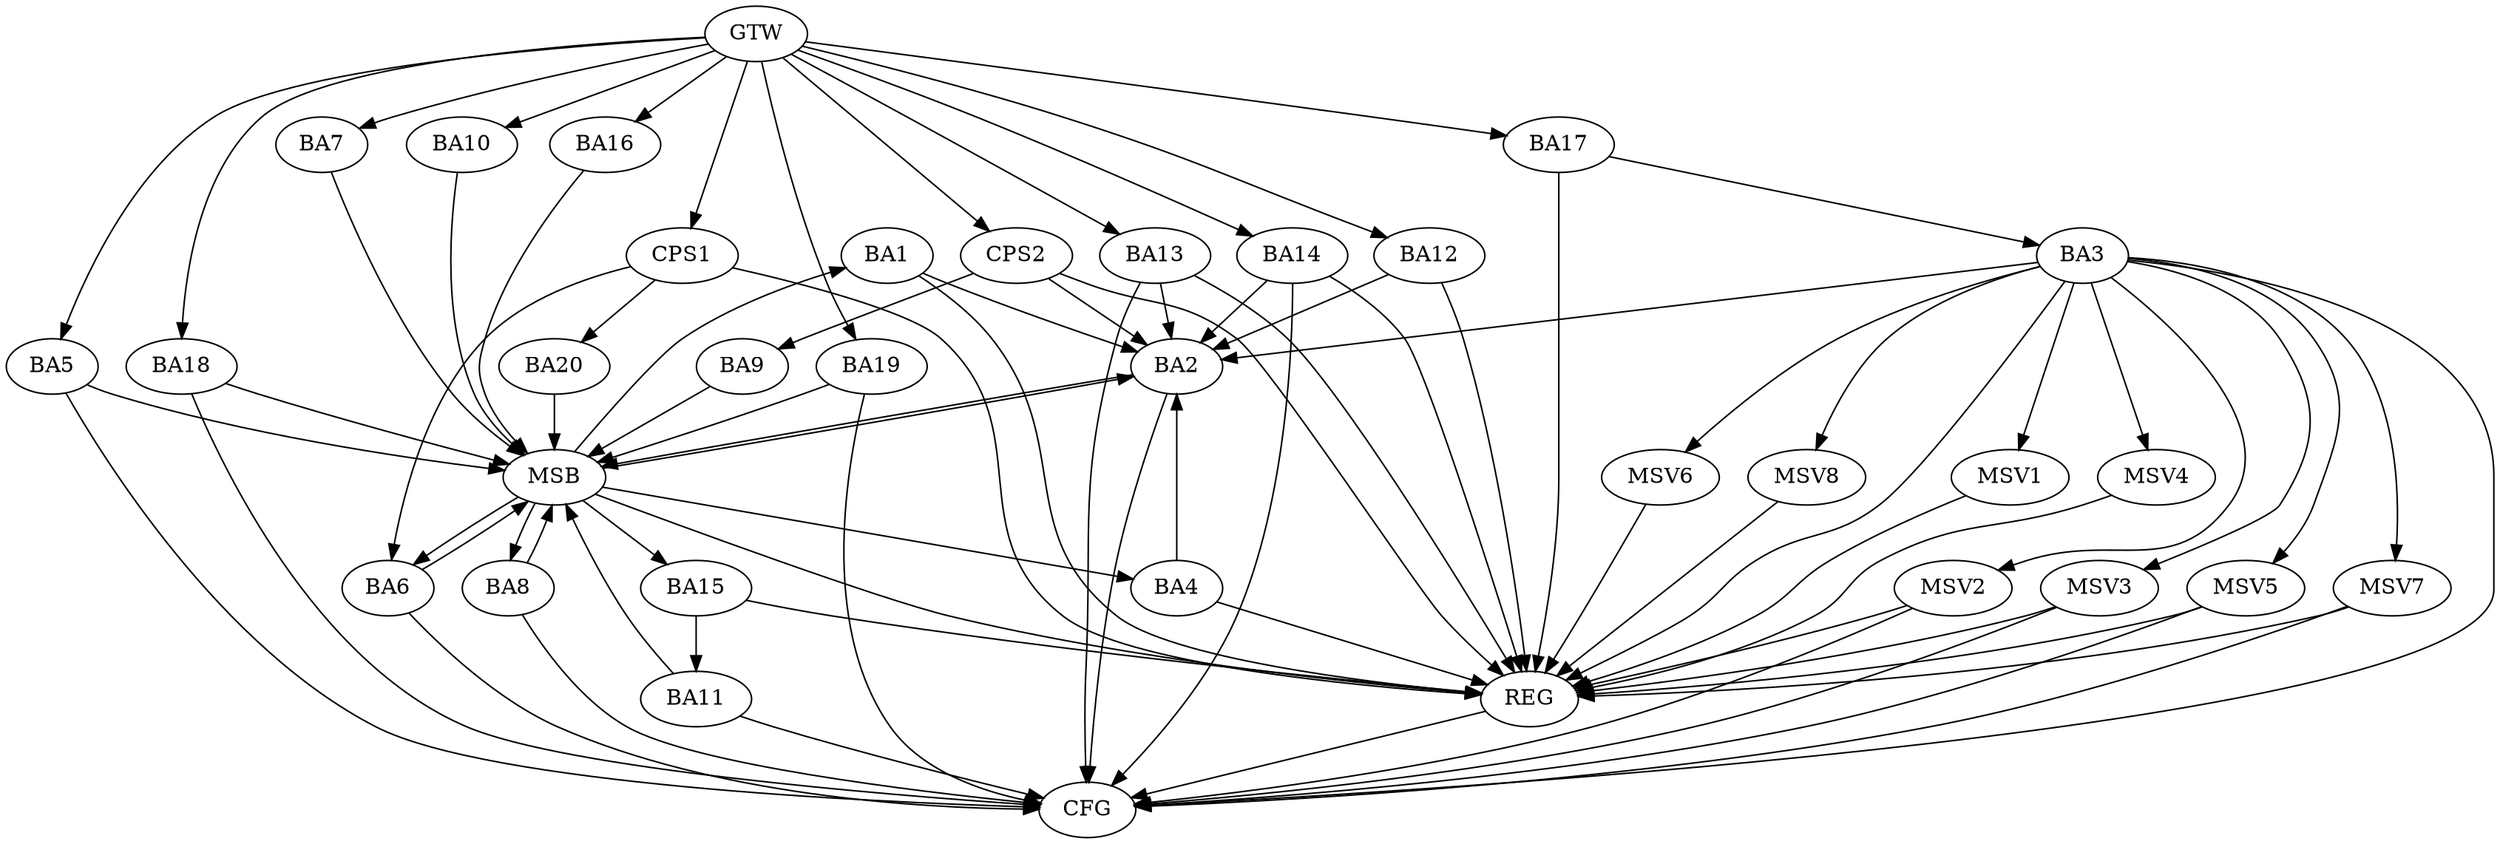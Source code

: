 strict digraph G {
  BA1 [ label="BA1" ];
  BA2 [ label="BA2" ];
  BA3 [ label="BA3" ];
  BA4 [ label="BA4" ];
  BA5 [ label="BA5" ];
  BA6 [ label="BA6" ];
  BA7 [ label="BA7" ];
  BA8 [ label="BA8" ];
  BA9 [ label="BA9" ];
  BA10 [ label="BA10" ];
  BA11 [ label="BA11" ];
  BA12 [ label="BA12" ];
  BA13 [ label="BA13" ];
  BA14 [ label="BA14" ];
  BA15 [ label="BA15" ];
  BA16 [ label="BA16" ];
  BA17 [ label="BA17" ];
  BA18 [ label="BA18" ];
  BA19 [ label="BA19" ];
  BA20 [ label="BA20" ];
  CPS1 [ label="CPS1" ];
  CPS2 [ label="CPS2" ];
  GTW [ label="GTW" ];
  REG [ label="REG" ];
  MSB [ label="MSB" ];
  CFG [ label="CFG" ];
  MSV1 [ label="MSV1" ];
  MSV2 [ label="MSV2" ];
  MSV3 [ label="MSV3" ];
  MSV4 [ label="MSV4" ];
  MSV5 [ label="MSV5" ];
  MSV6 [ label="MSV6" ];
  MSV7 [ label="MSV7" ];
  MSV8 [ label="MSV8" ];
  BA1 -> BA2;
  BA3 -> BA2;
  BA4 -> BA2;
  BA12 -> BA2;
  BA13 -> BA2;
  BA14 -> BA2;
  BA15 -> BA11;
  BA17 -> BA3;
  CPS1 -> BA20;
  CPS1 -> BA6;
  CPS2 -> BA2;
  CPS2 -> BA9;
  GTW -> BA5;
  GTW -> BA7;
  GTW -> BA10;
  GTW -> BA12;
  GTW -> BA13;
  GTW -> BA14;
  GTW -> BA16;
  GTW -> BA17;
  GTW -> BA18;
  GTW -> BA19;
  GTW -> CPS1;
  GTW -> CPS2;
  BA1 -> REG;
  BA3 -> REG;
  BA4 -> REG;
  BA12 -> REG;
  BA13 -> REG;
  BA14 -> REG;
  BA15 -> REG;
  BA17 -> REG;
  CPS1 -> REG;
  CPS2 -> REG;
  BA2 -> MSB;
  MSB -> BA1;
  MSB -> REG;
  BA5 -> MSB;
  MSB -> BA2;
  BA6 -> MSB;
  MSB -> BA4;
  BA7 -> MSB;
  BA8 -> MSB;
  BA9 -> MSB;
  BA10 -> MSB;
  BA11 -> MSB;
  MSB -> BA8;
  BA16 -> MSB;
  MSB -> BA6;
  BA18 -> MSB;
  BA19 -> MSB;
  MSB -> BA15;
  BA20 -> MSB;
  BA3 -> CFG;
  BA2 -> CFG;
  BA5 -> CFG;
  BA19 -> CFG;
  BA14 -> CFG;
  BA8 -> CFG;
  BA6 -> CFG;
  BA11 -> CFG;
  BA18 -> CFG;
  BA13 -> CFG;
  REG -> CFG;
  BA3 -> MSV1;
  MSV1 -> REG;
  BA3 -> MSV2;
  MSV2 -> REG;
  MSV2 -> CFG;
  BA3 -> MSV3;
  MSV3 -> REG;
  MSV3 -> CFG;
  BA3 -> MSV4;
  MSV4 -> REG;
  BA3 -> MSV5;
  BA3 -> MSV6;
  MSV5 -> REG;
  MSV5 -> CFG;
  MSV6 -> REG;
  BA3 -> MSV7;
  BA3 -> MSV8;
  MSV7 -> REG;
  MSV7 -> CFG;
  MSV8 -> REG;
}
